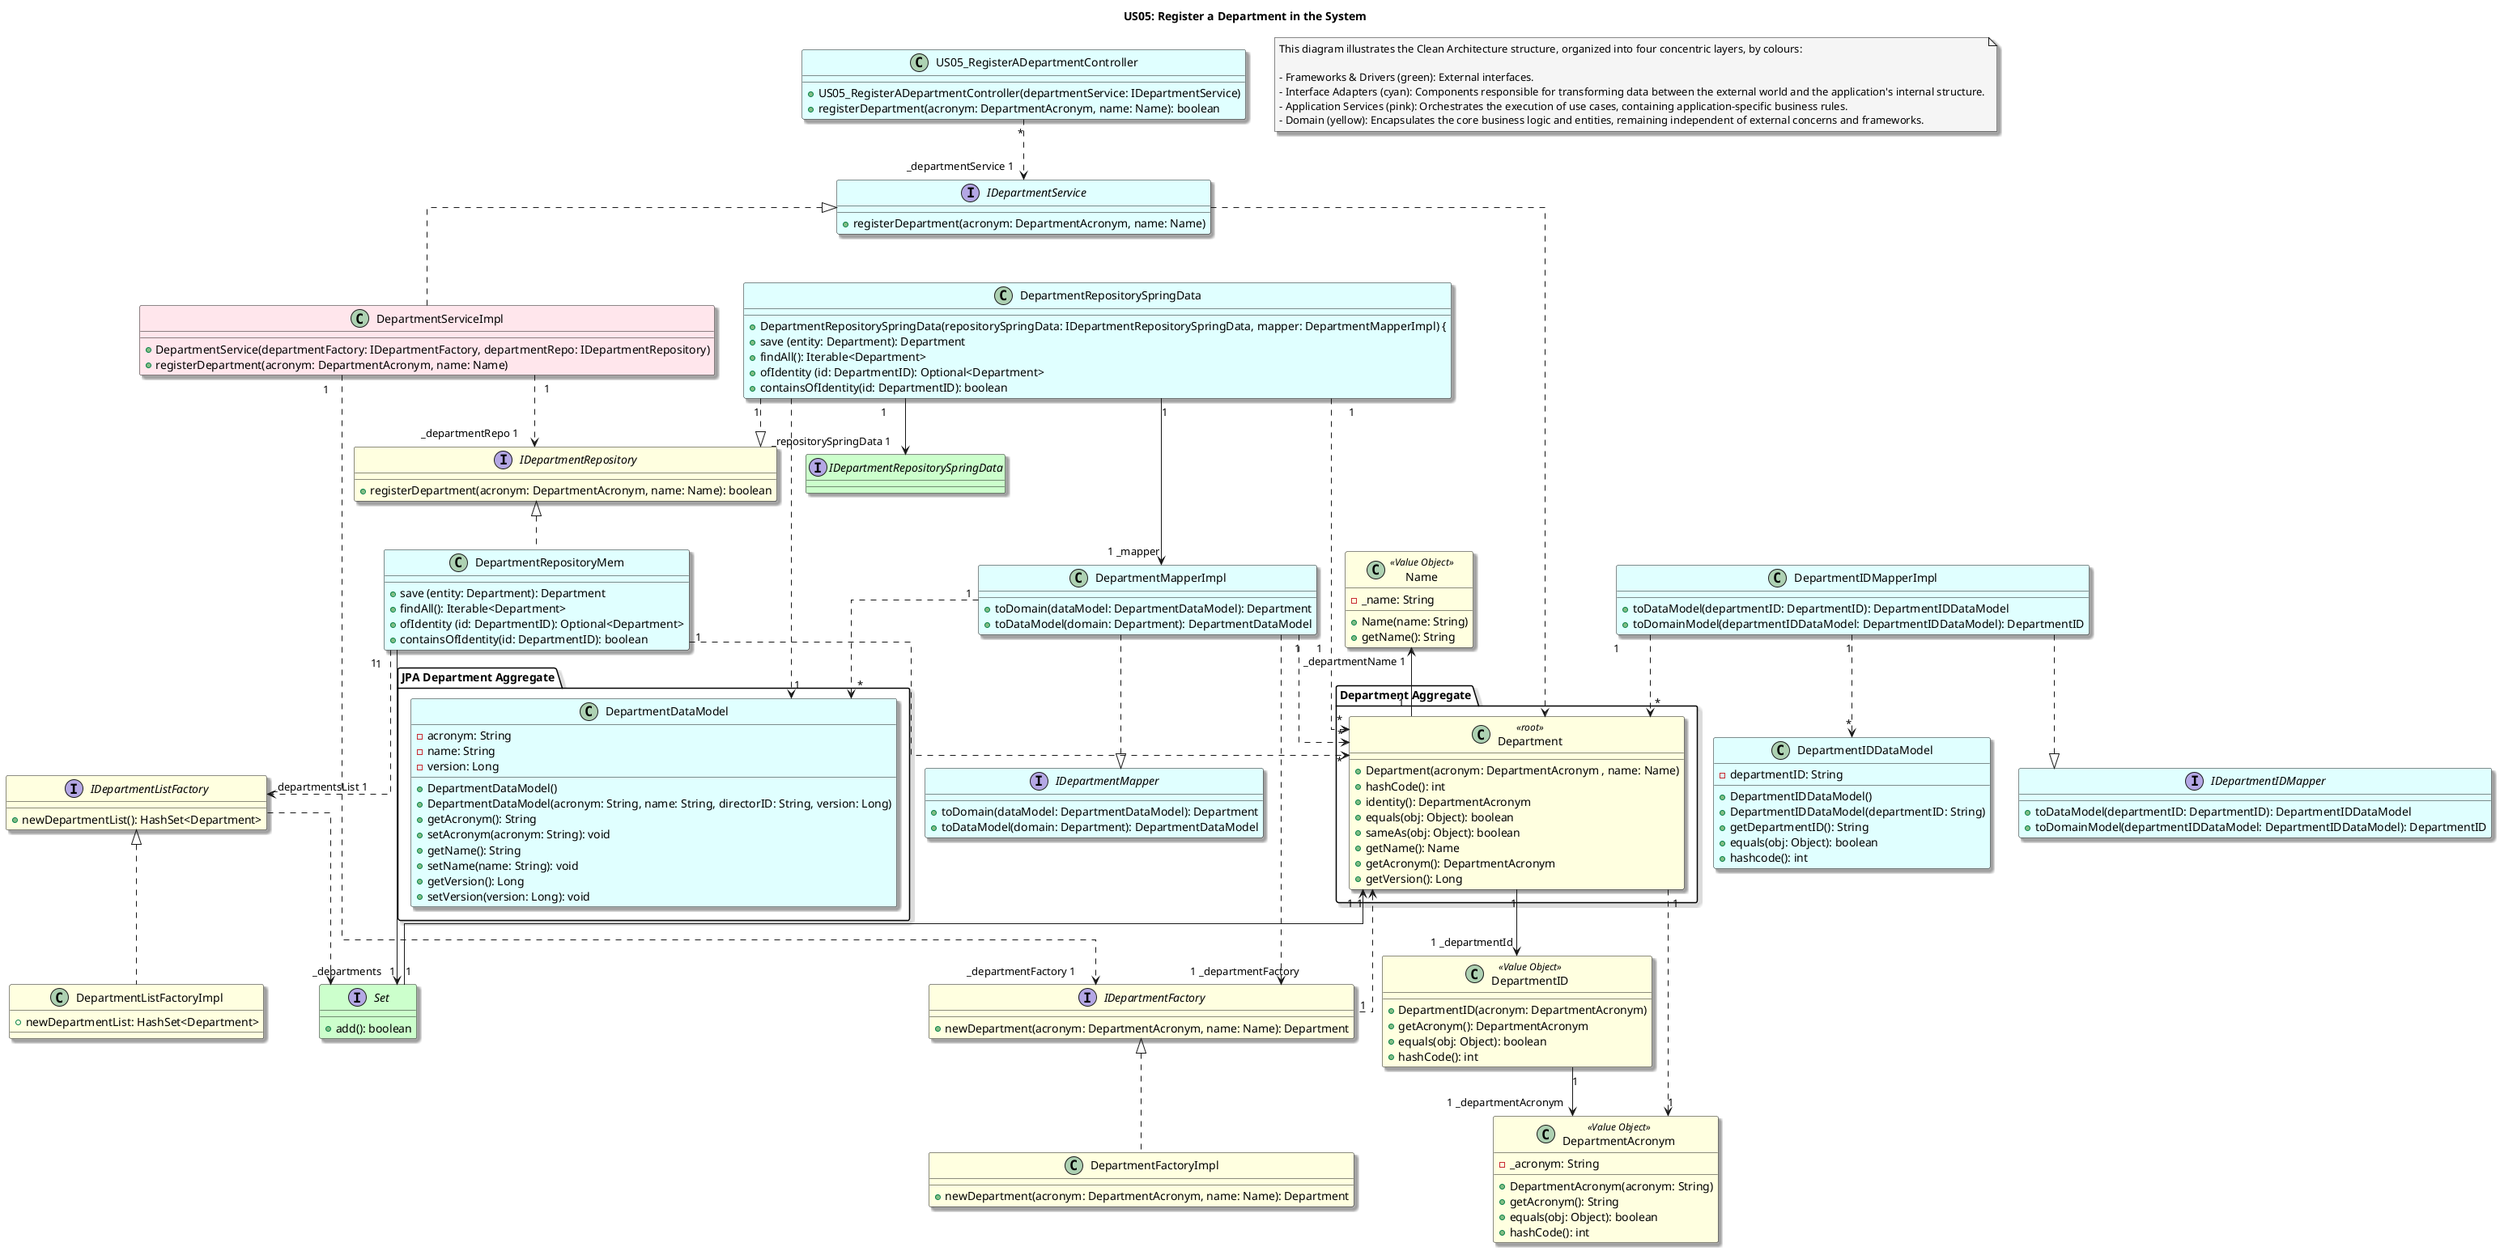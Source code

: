 @startuml
title US05: Register a Department in the System

skinparam shadowing true
skinparam linetype ortho

class US05_RegisterADepartmentController #lightcyan {
    +US05_RegisterADepartmentController(departmentService: IDepartmentService)
    +registerDepartment(acronym: DepartmentAcronym, name: Name): boolean
}

interface IDepartmentService #lightcyan {
        + registerDepartment(acronym: DepartmentAcronym, name: Name)
}

class DepartmentServiceImpl #ffe6ec{
      + DepartmentService(departmentFactory: IDepartmentFactory, departmentRepo: IDepartmentRepository)
      + registerDepartment(acronym: DepartmentAcronym, name: Name)
}

interface IDepartmentRepository #lightyellow {
    + registerDepartment(acronym: DepartmentAcronym, name: Name): boolean
}

class DepartmentRepositoryMem #lightcyan {
    + save (entity: Department): Department
    + findAll(): Iterable<Department>
    + ofIdentity (id: DepartmentID): Optional<Department>
    + containsOfIdentity(id: DepartmentID): boolean
}

class DepartmentFactoryImpl #lightyellow {
    +newDepartment(acronym: DepartmentAcronym, name: Name): Department
}

interface IDepartmentFactory #lightyellow {
    +newDepartment(acronym: DepartmentAcronym, name: Name): Department
}

class DepartmentListFactoryImpl #lightyellow {
    +newDepartmentList: HashSet<Department>
}

interface IDepartmentListFactory #lightyellow {
    + newDepartmentList(): HashSet<Department>
}

interface Set #ccffcc {
    +add(): boolean
}

package "Department Aggregate" {

class Department <<root>> #lightyellow{
    +Department(acronym: DepartmentAcronym , name: Name)
    +hashCode(): int
    +identity(): DepartmentAcronym
    +equals(obj: Object): boolean
    +sameAs(obj: Object): boolean
    +getName(): Name
    +getAcronym(): DepartmentAcronym
    +getVersion(): Long
}
}

class Name <<Value Object >> #lightyellow {
    -_name: String
    + Name(name: String)
    + getName(): String
}

class DepartmentAcronym <<Value Object>> #lightyellow {
    -_acronym: String
    + DepartmentAcronym(acronym: String)
    + getAcronym(): String
    + equals(obj: Object): boolean
    + hashCode(): int
}

class DepartmentID <<Value Object>> #lightyellow {
    + DepartmentID(acronym: DepartmentAcronym)
    + getAcronym(): DepartmentAcronym
    + equals(obj: Object): boolean
    + hashCode(): int
}


US05_RegisterADepartmentController "*" ..> "_departmentService 1" IDepartmentService

IDepartmentService <|.. DepartmentServiceImpl
DepartmentServiceImpl "1" ..> "_departmentFactory 1" IDepartmentFactory
DepartmentServiceImpl "1"..> "_departmentRepo 1" IDepartmentRepository
IDepartmentService ..> Department

DepartmentRepositoryMem "1" ..> "*" Department
DepartmentRepositoryMem "1" -> "_departments   1" Set
DepartmentRepositoryMem "1" ..> "_departmentsList 1" IDepartmentListFactory
IDepartmentRepository <|.. DepartmentRepositoryMem

IDepartmentListFactory  <|..  DepartmentListFactoryImpl
IDepartmentListFactory  ..>  Set
IDepartmentFactory  <|..  DepartmentFactoryImpl

Department "1" <- "1" Set
Department "1" <.. "1" IDepartmentFactory
Name "_departmentName 1" <-- "1" Department
Department "1" --> "1 _departmentId" DepartmentID
DepartmentID "1" --> "1 _departmentAcronym" DepartmentAcronym
Department "1" ..> "1" DepartmentAcronym


'JPA
package "JPA Department Aggregate" {

class DepartmentDataModel #lightcyan {
    - acronym: String
    - name: String
    - version: Long
    + DepartmentDataModel()
    + DepartmentDataModel(acronym: String, name: String, directorID: String, version: Long)
    + getAcronym(): String
    + setAcronym(acronym: String): void
    + getName(): String
    + setName(name: String): void
    + getVersion(): Long
    + setVersion(version: Long): void
}
}

interface IDepartmentRepositorySpringData #ccffcc{

}

class DepartmentRepositorySpringData #lightcyan {
   + DepartmentRepositorySpringData(repositorySpringData: IDepartmentRepositorySpringData, mapper: DepartmentMapperImpl) {
   + save (entity: Department): Department
   + findAll(): Iterable<Department>
   + ofIdentity (id: DepartmentID): Optional<Department>
   + containsOfIdentity(id: DepartmentID): boolean
}

class DepartmentMapperImpl #lightcyan {
    + toDomain(dataModel: DepartmentDataModel): Department
    + toDataModel(domain: Department): DepartmentDataModel
}

interface IDepartmentMapper  #lightcyan {
     + toDomain(dataModel: DepartmentDataModel): Department
     + toDataModel(domain: Department): DepartmentDataModel

}

class DepartmentIDDataModel #lightcyan {
    - departmentID: String
    + DepartmentIDDataModel()
    + DepartmentIDDataModel(departmentID: String)
    + getDepartmentID(): String
    + equals(obj: Object): boolean
    + hashcode(): int
}

class DepartmentIDMapperImpl #lightcyan {
      + toDataModel(departmentID: DepartmentID): DepartmentIDDataModel
      + toDomainModel(departmentIDDataModel: DepartmentIDDataModel): DepartmentID
}

interface IDepartmentIDMapper #lightcyan {
    + toDataModel(departmentID: DepartmentID): DepartmentIDDataModel
    + toDomainModel(departmentIDDataModel: DepartmentIDDataModel): DepartmentID
}

DepartmentRepositorySpringData "1" ..> "1" DepartmentDataModel
DepartmentRepositorySpringData "1" ..> "*" Department
DepartmentRepositorySpringData "1" --> "_repositorySpringData 1" IDepartmentRepositorySpringData
DepartmentRepositorySpringData ..|>  IDepartmentRepository
DepartmentRepositorySpringData "1" --> "1 _mapper" DepartmentMapperImpl

DepartmentMapperImpl "1" ..> "1 _departmentFactory" IDepartmentFactory
DepartmentMapperImpl "1" ..> "*" Department
DepartmentMapperImpl "1" ..> "*" DepartmentDataModel
DepartmentMapperImpl  ..|>  IDepartmentMapper

DepartmentIDMapperImpl ..|> IDepartmentIDMapper
DepartmentIDMapperImpl "1" ..> "*" DepartmentIDDataModel
DepartmentIDMapperImpl "1" ..> "*" Department


note as n1 #F5F5F5
  This diagram illustrates the Clean Architecture structure, organized into four concentric layers, by colours:

  - Frameworks & Drivers (green): External interfaces.
  - Interface Adapters (cyan): Components responsible for transforming data between the external world and the application's internal structure.
  - Application Services (pink): Orchestrates the execution of use cases, containing application-specific business rules.
  - Domain (yellow): Encapsulates the core business logic and entities, remaining independent of external concerns and frameworks.
end note




@enduml